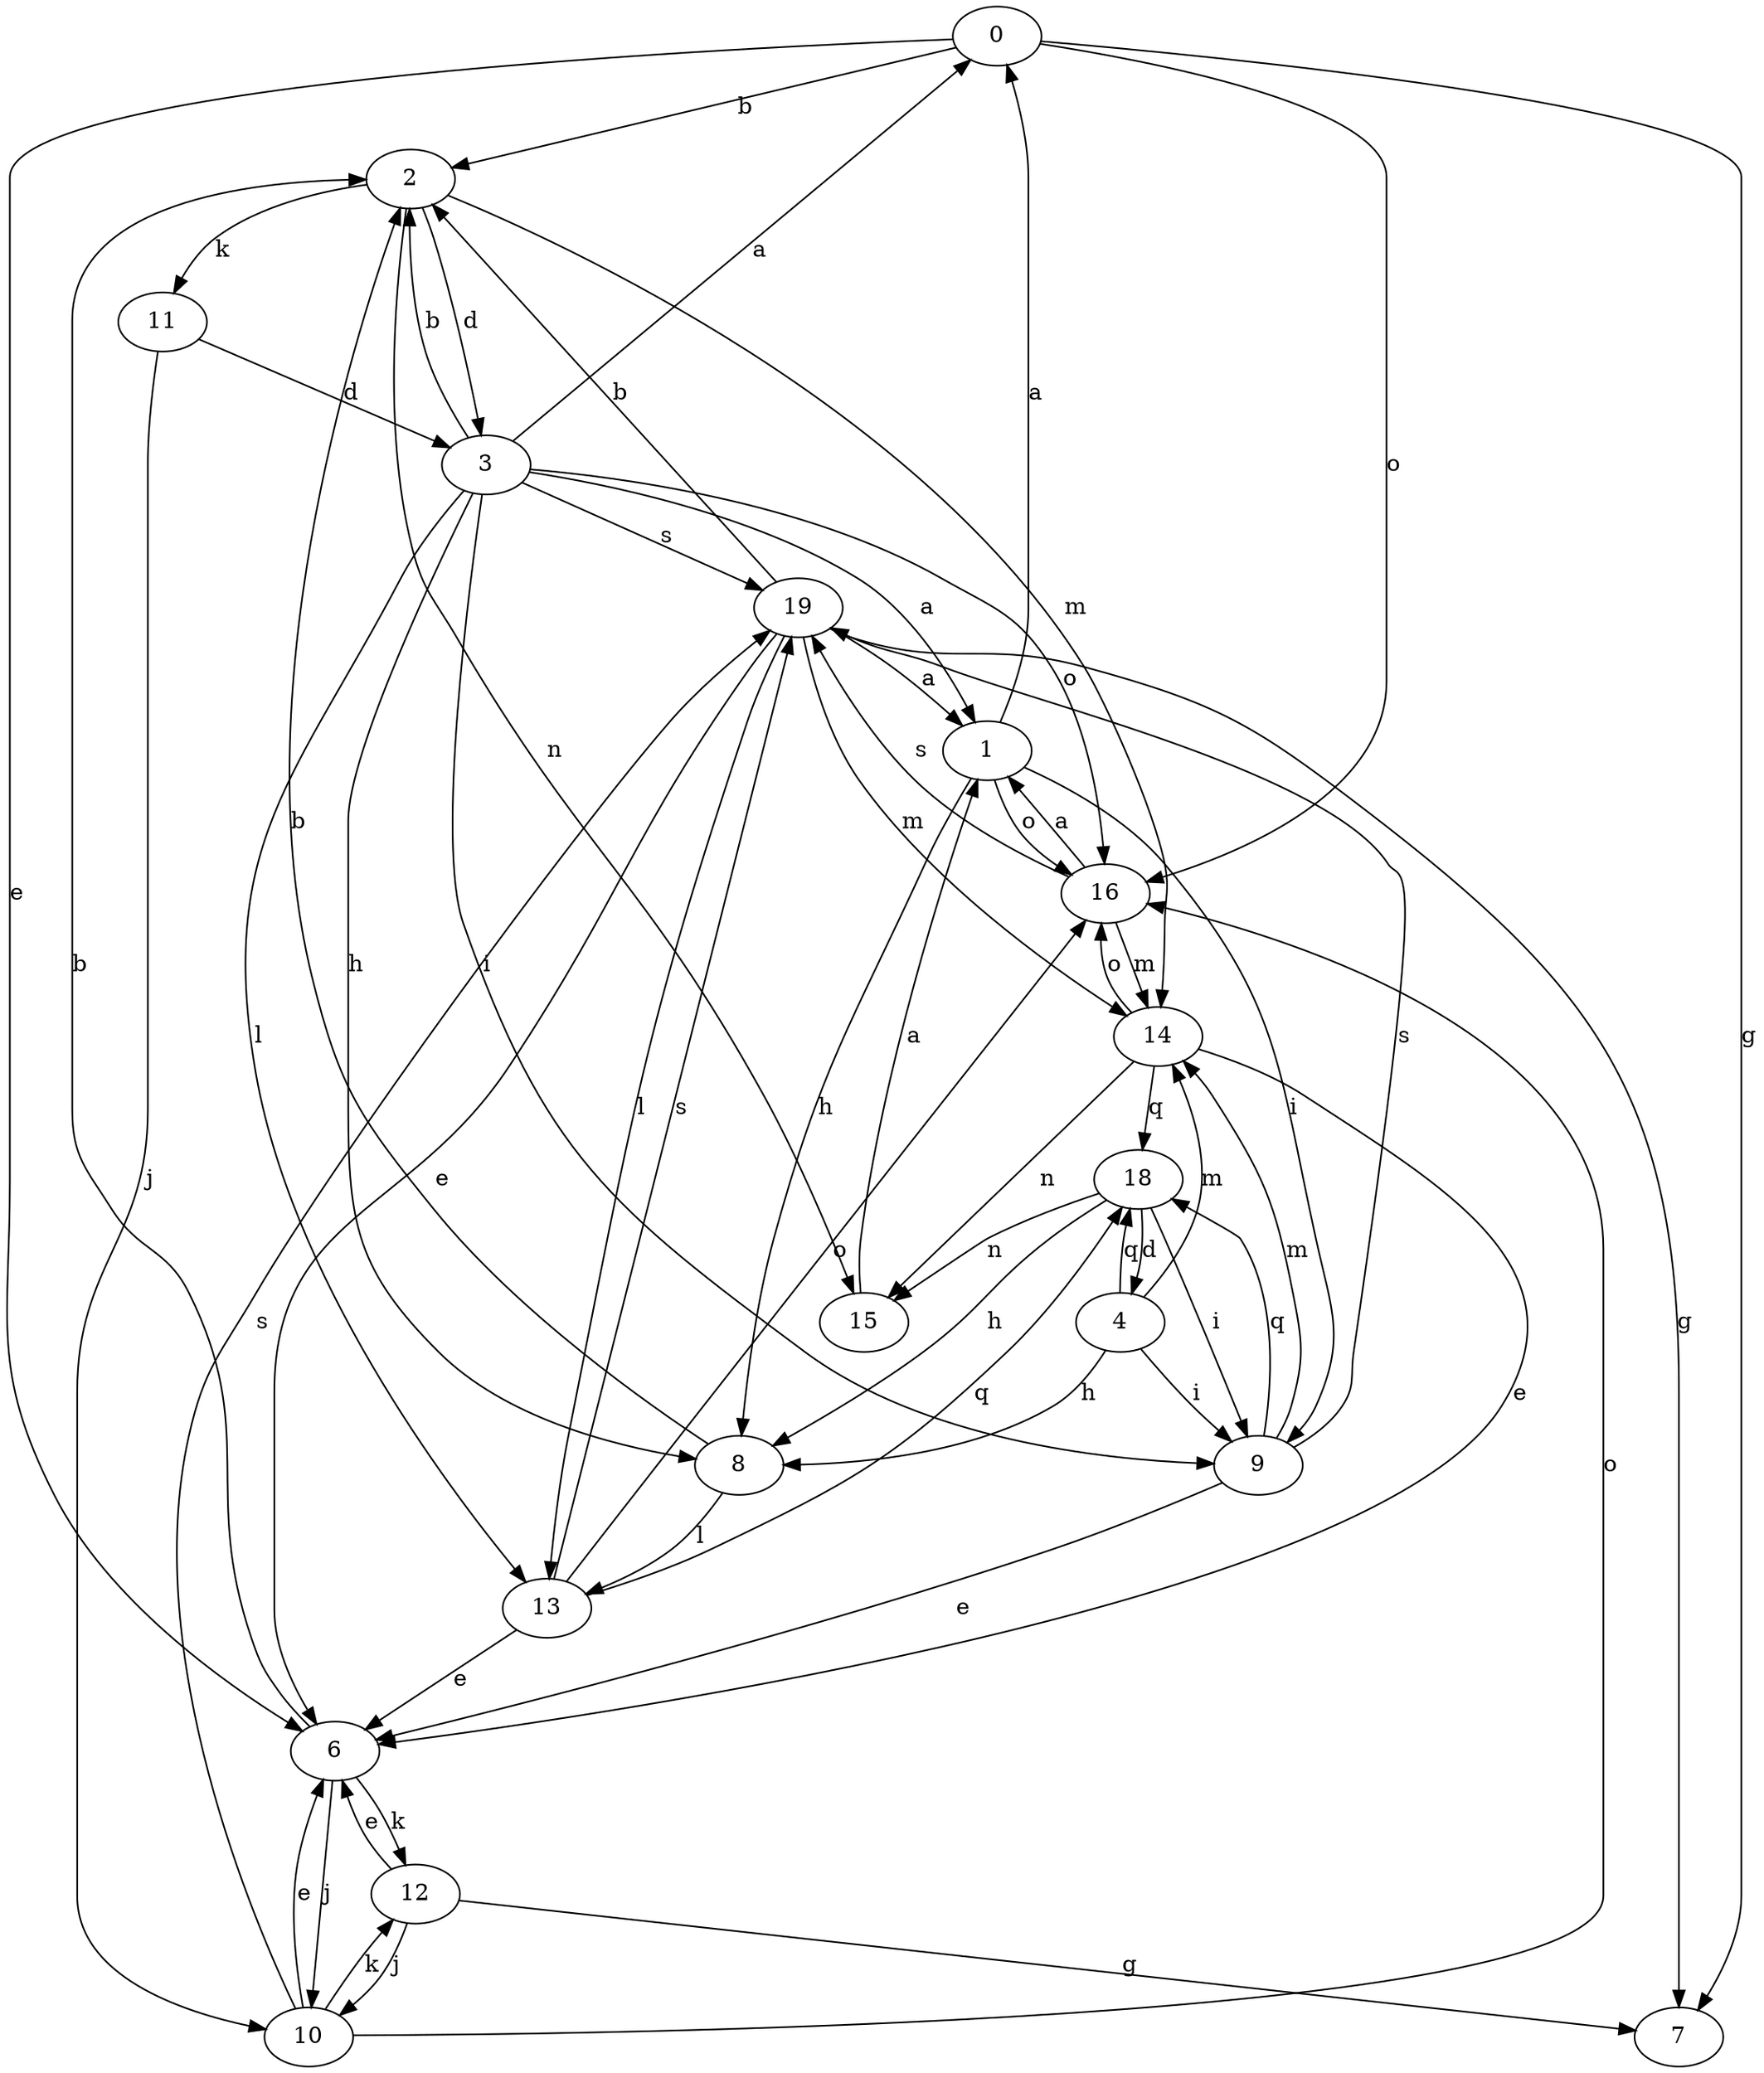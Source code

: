 strict digraph  {
0;
1;
2;
3;
4;
6;
7;
8;
9;
10;
11;
12;
13;
14;
15;
16;
18;
19;
0 -> 2  [label=b];
0 -> 6  [label=e];
0 -> 7  [label=g];
0 -> 16  [label=o];
1 -> 0  [label=a];
1 -> 8  [label=h];
1 -> 9  [label=i];
1 -> 16  [label=o];
2 -> 3  [label=d];
2 -> 11  [label=k];
2 -> 14  [label=m];
2 -> 15  [label=n];
3 -> 0  [label=a];
3 -> 1  [label=a];
3 -> 2  [label=b];
3 -> 8  [label=h];
3 -> 9  [label=i];
3 -> 13  [label=l];
3 -> 16  [label=o];
3 -> 19  [label=s];
4 -> 8  [label=h];
4 -> 9  [label=i];
4 -> 14  [label=m];
4 -> 18  [label=q];
6 -> 2  [label=b];
6 -> 10  [label=j];
6 -> 12  [label=k];
8 -> 2  [label=b];
8 -> 13  [label=l];
9 -> 6  [label=e];
9 -> 14  [label=m];
9 -> 18  [label=q];
9 -> 19  [label=s];
10 -> 6  [label=e];
10 -> 12  [label=k];
10 -> 16  [label=o];
10 -> 19  [label=s];
11 -> 3  [label=d];
11 -> 10  [label=j];
12 -> 6  [label=e];
12 -> 7  [label=g];
12 -> 10  [label=j];
13 -> 6  [label=e];
13 -> 16  [label=o];
13 -> 18  [label=q];
13 -> 19  [label=s];
14 -> 6  [label=e];
14 -> 15  [label=n];
14 -> 16  [label=o];
14 -> 18  [label=q];
15 -> 1  [label=a];
16 -> 1  [label=a];
16 -> 14  [label=m];
16 -> 19  [label=s];
18 -> 4  [label=d];
18 -> 8  [label=h];
18 -> 9  [label=i];
18 -> 15  [label=n];
19 -> 1  [label=a];
19 -> 2  [label=b];
19 -> 6  [label=e];
19 -> 7  [label=g];
19 -> 13  [label=l];
19 -> 14  [label=m];
}
